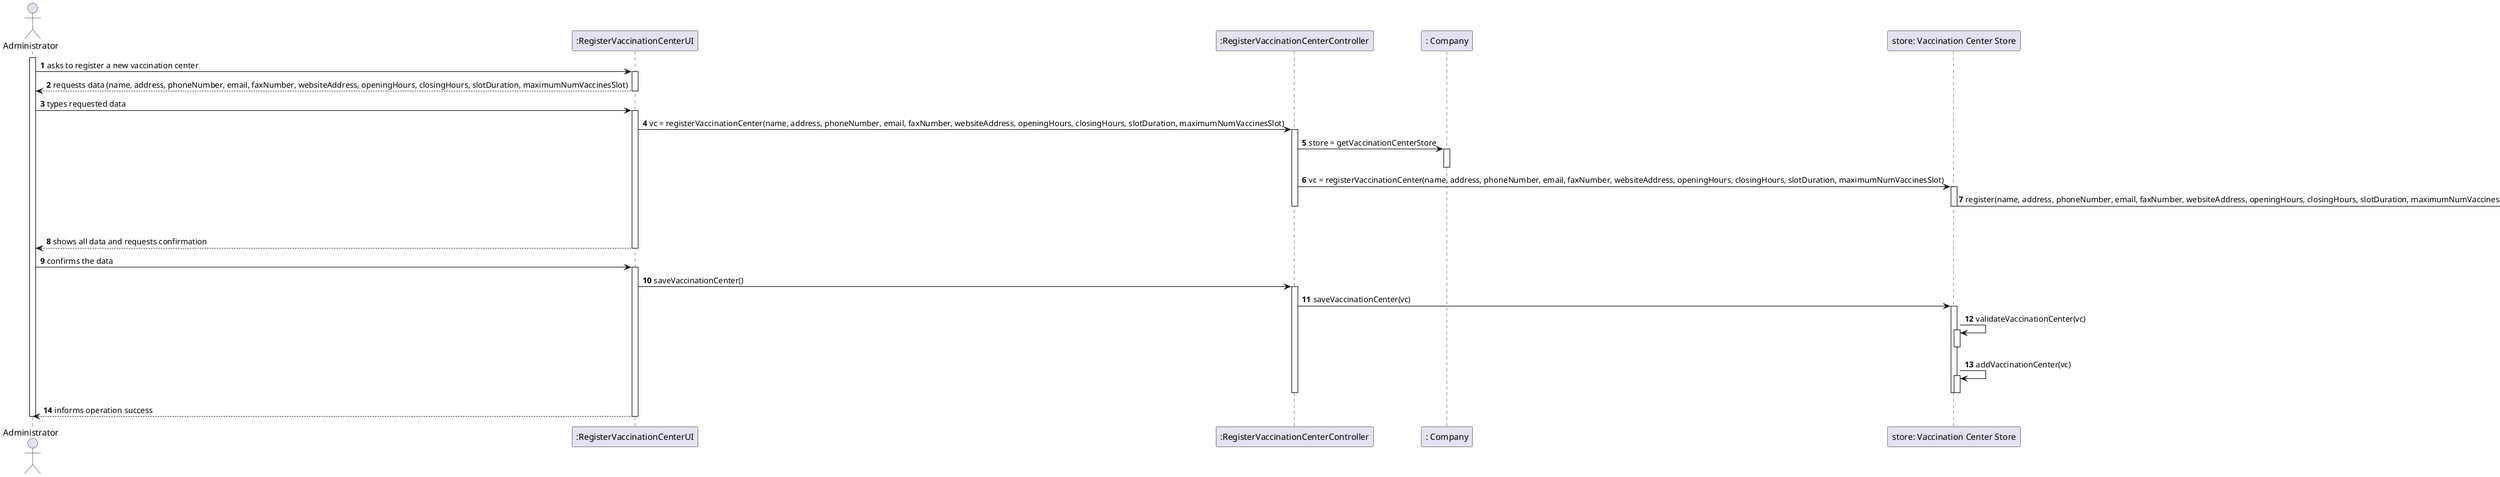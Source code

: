 @startuml
autonumber
'hide footbox
actor "Administrator" as ADM
participant ":RegisterVaccinationCenterUI" as UI
participant ":RegisterVaccinationCenterController" as CTRL
participant ": Company" as COMP
participant "store: Vaccination Center Store" as SVC
participant "vc: Vaccination Center" as VC


activate ADM
ADM -> UI : asks to register a new vaccination center
activate UI
UI --> ADM : requests data (name, address, phoneNumber, email, faxNumber, websiteAddress, openingHours, closingHours, slotDuration, maximumNumVaccinesSlot)
deactivate UI

ADM -> UI : types requested data
activate UI

UI -> CTRL : vc = registerVaccinationCenter(name, address, phoneNumber, email, faxNumber, websiteAddress, openingHours, closingHours, slotDuration, maximumNumVaccinesSlot)
activate CTRL

CTRL -> COMP : store = getVaccinationCenterStore
activate COMP
deactivate COMP

CTRL -> SVC : vc = registerVaccinationCenter(name, address, phoneNumber, email, faxNumber, websiteAddress, openingHours, closingHours, slotDuration, maximumNumVaccinesSlot)
activate SVC
SVC -> VC ** : register(name, address, phoneNumber, email, faxNumber, websiteAddress, openingHours, closingHours, slotDuration, maximumNumVaccinesSlot)
deactivate


|||
deactivate CTRL

UI --> ADM : shows all data and requests confirmation
deactivate UI

ADM -> UI : confirms the data
activate UI

UI -> CTRL : saveVaccinationCenter()

activate CTRL

CTRL -> SVC : saveVaccinationCenter(vc)
activate SVC
SVC -> SVC : validateVaccinationCenter(vc)
activate SVC
deactivate SVC
SVC -> SVC : addVaccinationCenter(vc)
activate SVC
deactivate SVC
deactivate SVC


deactivate CTRL
UI --> ADM : informs operation success
deactivate UI

deactivate ADM

@enduml